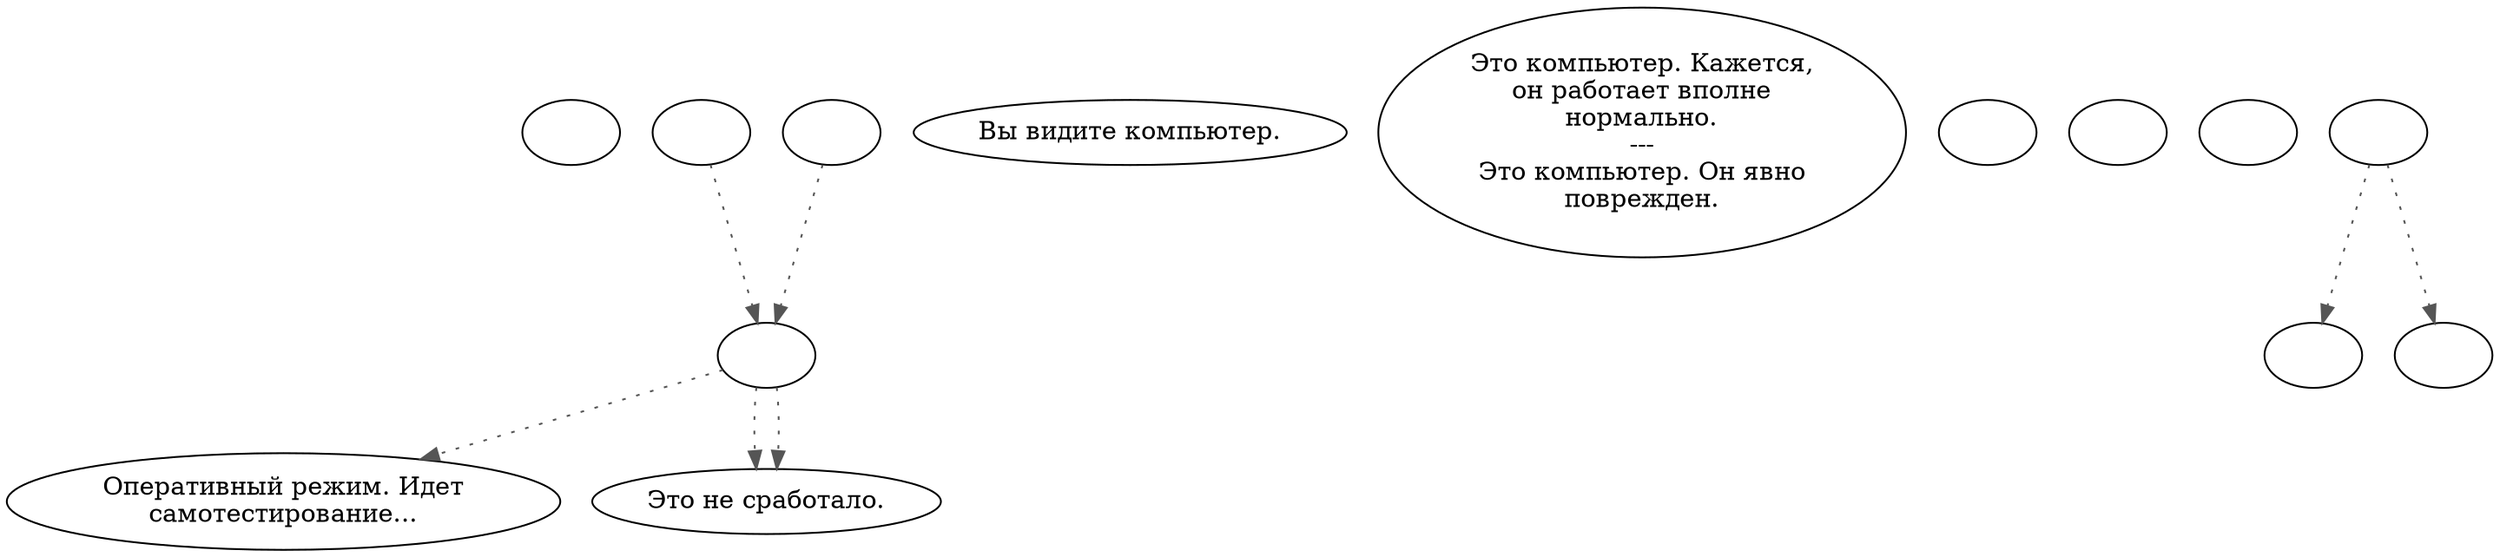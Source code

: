 digraph sscomp {
  "start" [style=filled       fillcolor="#FFFFFF"       color="#000000"]
  "start" [label=""]
  "use_p_proc" [style=filled       fillcolor="#FFFFFF"       color="#000000"]
  "use_p_proc" -> "use_skill_on_p_proc" [style=dotted color="#555555"]
  "use_p_proc" [label=""]
  "look_at_p_proc" [style=filled       fillcolor="#FFFFFF"       color="#000000"]
  "look_at_p_proc" [label="Вы видите компьютер."]
  "description_p_proc" [style=filled       fillcolor="#FFFFFF"       color="#000000"]
  "description_p_proc" [label="Это компьютер. Кажется,\nон работает вполне\nнормально.\n---\nЭто компьютер. Он явно\nповрежден."]
  "use_skill_on_p_proc" [style=filled       fillcolor="#FFFFFF"       color="#000000"]
  "use_skill_on_p_proc" -> "use_success" [style=dotted color="#555555"]
  "use_skill_on_p_proc" -> "use_fail" [style=dotted color="#555555"]
  "use_skill_on_p_proc" -> "use_fail" [style=dotted color="#555555"]
  "use_skill_on_p_proc" [label=""]
  "use_obj_on_p_proc" [style=filled       fillcolor="#FFFFFF"       color="#000000"]
  "use_obj_on_p_proc" -> "use_skill_on_p_proc" [style=dotted color="#555555"]
  "use_obj_on_p_proc" [label=""]
  "damage_p_proc" [style=filled       fillcolor="#FFFFFF"       color="#000000"]
  "damage_p_proc" [label=""]
  "map_enter_p_proc" [style=filled       fillcolor="#FFFFFF"       color="#000000"]
  "map_enter_p_proc" [label=""]
  "map_update_p_proc" [style=filled       fillcolor="#FFFFFF"       color="#000000"]
  "map_update_p_proc" [label=""]
  "use_fail" [style=filled       fillcolor="#FFFFFF"       color="#000000"]
  "use_fail" [label="Это не сработало."]
  "use_success" [style=filled       fillcolor="#FFFFFF"       color="#000000"]
  "use_success" [label="Оперативный режим. Идет\nсамотестирование..."]
  "loadDestroyed" [style=filled       fillcolor="#FFFFFF"       color="#000000"]
  "loadDestroyed" [label=""]
  "doExplosion" [style=filled       fillcolor="#FFFFFF"       color="#000000"]
  "doExplosion" [label=""]
  "timed_event_p_proc" [style=filled       fillcolor="#FFFFFF"       color="#000000"]
  "timed_event_p_proc" -> "doExplosion" [style=dotted color="#555555"]
  "timed_event_p_proc" -> "loadDestroyed" [style=dotted color="#555555"]
  "timed_event_p_proc" [label=""]
}